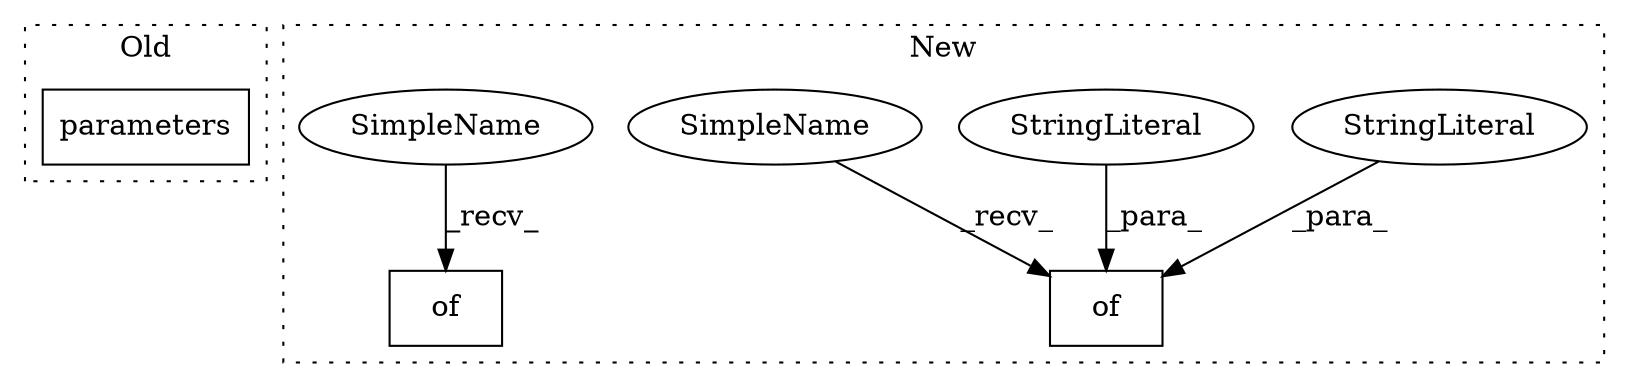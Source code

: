 digraph G {
subgraph cluster0 {
1 [label="parameters" a="32" s="5775" l="12" shape="box"];
label = "Old";
style="dotted";
}
subgraph cluster1 {
2 [label="of" a="32" s="10201,10474" l="3,1" shape="box"];
3 [label="StringLiteral" a="45" s="10425" l="15" shape="ellipse"];
4 [label="of" a="32" s="9151,9193" l="3,1" shape="box"];
5 [label="StringLiteral" a="45" s="10204" l="6" shape="ellipse"];
6 [label="SimpleName" a="42" s="10197" l="3" shape="ellipse"];
7 [label="SimpleName" a="42" s="9147" l="3" shape="ellipse"];
label = "New";
style="dotted";
}
3 -> 2 [label="_para_"];
5 -> 2 [label="_para_"];
6 -> 2 [label="_recv_"];
7 -> 4 [label="_recv_"];
}